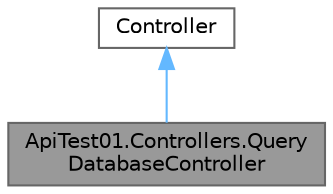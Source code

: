 digraph "ApiTest01.Controllers.QueryDatabaseController"
{
 // LATEX_PDF_SIZE
  bgcolor="transparent";
  edge [fontname=Helvetica,fontsize=10,labelfontname=Helvetica,labelfontsize=10];
  node [fontname=Helvetica,fontsize=10,shape=box,height=0.2,width=0.4];
  Node1 [id="Node000001",label="ApiTest01.Controllers.Query\lDatabaseController",height=0.2,width=0.4,color="gray40", fillcolor="grey60", style="filled", fontcolor="black",tooltip="The query database controller."];
  Node2 -> Node1 [id="edge1_Node000001_Node000002",dir="back",color="steelblue1",style="solid",tooltip=" "];
  Node2 [id="Node000002",label="Controller",height=0.2,width=0.4,color="gray40", fillcolor="white", style="filled",tooltip=" "];
}
